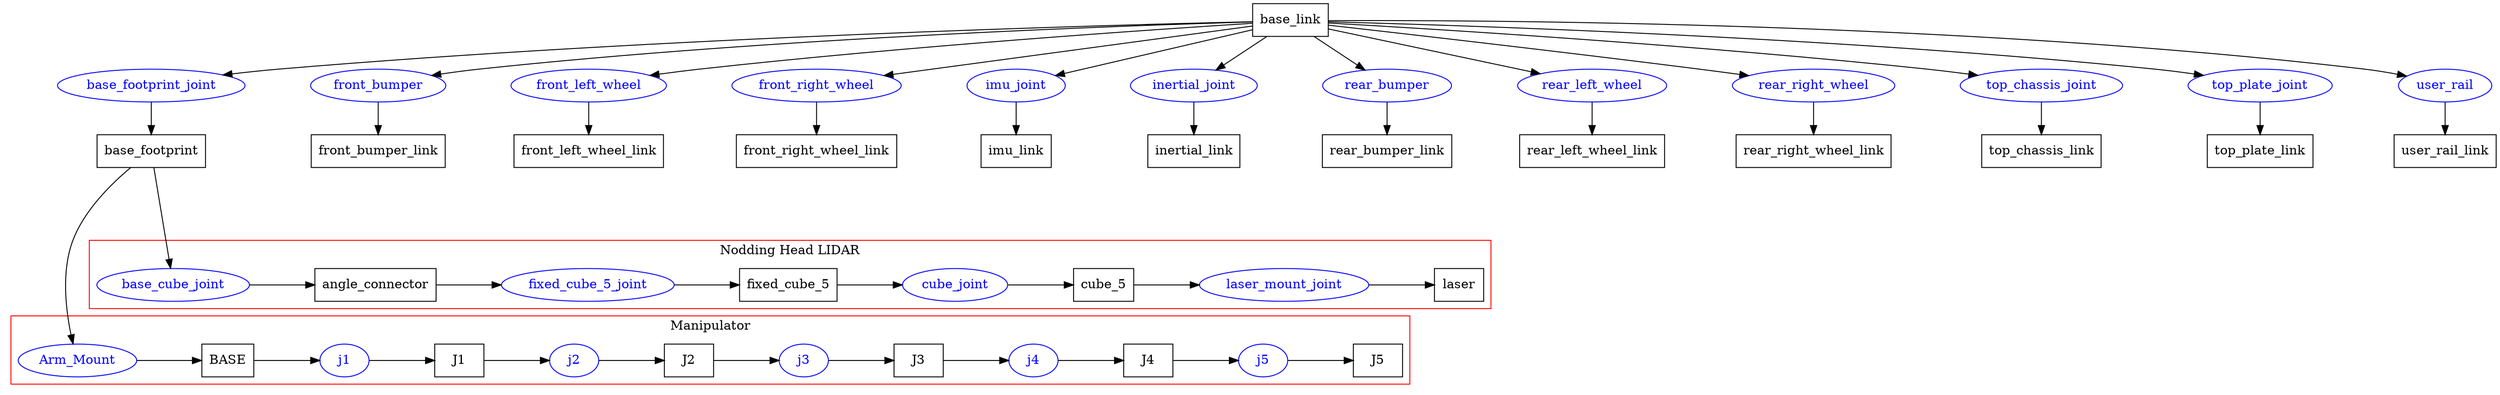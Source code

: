 digraph G {
graph [nodesep="1"];
rankdir=DT;

subgraph cluster_arm {
{rank = same;

node [shape=box, group=0];
"BASE";
"J1" ;
"J2" ;
"J3";
"J4";
"J5";

node [shape=ellipse, color=blue, fontcolor=blue, group=1];
"Arm_Mount" -> "BASE"
"BASE" -> "j1";
"j1" -> "J1"
"J1" -> "j2" ;
"j2" -> "J2"
"J2" -> "j3" ;
"j3" -> "J3"
"J3" -> "j4";
"j4" -> "J4"
"J4" -> "j5";
"j5" -> "J5"
}
node [shape=box, group=0];
label = "Manipulator"
color=red
}
subgraph cluster_lidar {
{rank = same;

node [shape=box, group=0];
"angle_connector";
"fixed_cube_5";
"cube_5";
"laser";
node [shape=ellipse, color=blue, fontcolor=blue];
"base_cube_joint" -> "angle_connector"
"angle_connector" -> "fixed_cube_5_joint" ;
"fixed_cube_5_joint" -> "fixed_cube_5"
"fixed_cube_5" -> "cube_joint";
"cube_joint" -> "cube_5"
"cube_5" -> "laser_mount_joint";
"laser_mount_joint" -> "laser"
}
node [shape=box];
label = "Nodding Head LIDAR"
color=red
}
node [shape=box];
"base_link" ;
"base_footprint" ;

"front_bumper_link" ;
"front_left_wheel_link" ;
"front_right_wheel_link" ;
"imu_link" ;
"inertial_link";
"rear_bumper_link" ;
"rear_left_wheel_link" ;
"rear_right_wheel_link" ;
"top_chassis_link";
"top_plate_link" ;
"user_rail_link" ;
node [shape=ellipse, color=blue, fontcolor=blue];
"base_link" -> "base_footprint_joint" ;
"base_footprint_joint" -> "base_footprint"
"base_footprint" -> "Arm_Mount" ;
"dummy" [style=invis];
"dummy2" [style=invis];
"dummy" -> "dummy2"[style=invis];
"dummy2" -> "Arm_Mount"[style=invis];
"base_footprint" -> "dummy"[style=invis];
"dummy" -> "base_cube_joint"[style=invis];
"base_footprint" ->  "base_cube_joint"
"base_link" -> "front_bumper" ;
"front_bumper" -> "front_bumper_link"
"base_link" -> "front_left_wheel" ;
"front_left_wheel" -> "front_left_wheel_link"
"base_link" -> "front_right_wheel" ;
"front_right_wheel" -> "front_right_wheel_link"
"base_link" -> "imu_joint" ;
"imu_joint" -> "imu_link"
"base_link" -> "inertial_joint";
"inertial_joint" -> "inertial_link"
"base_link" -> "rear_bumper" ;
"rear_bumper" -> "rear_bumper_link"
"base_link" -> "rear_left_wheel" ;
"rear_left_wheel" -> "rear_left_wheel_link"
"base_link" -> "rear_right_wheel" ;
"rear_right_wheel" -> "rear_right_wheel_link"
"base_link" -> "top_chassis_joint";
"top_chassis_joint" -> "top_chassis_link"
"base_link" -> "top_plate_joint" ;
"top_plate_joint" -> "top_plate_link"
"base_link" -> "user_rail" ;
"user_rail" -> "user_rail_link"
}
